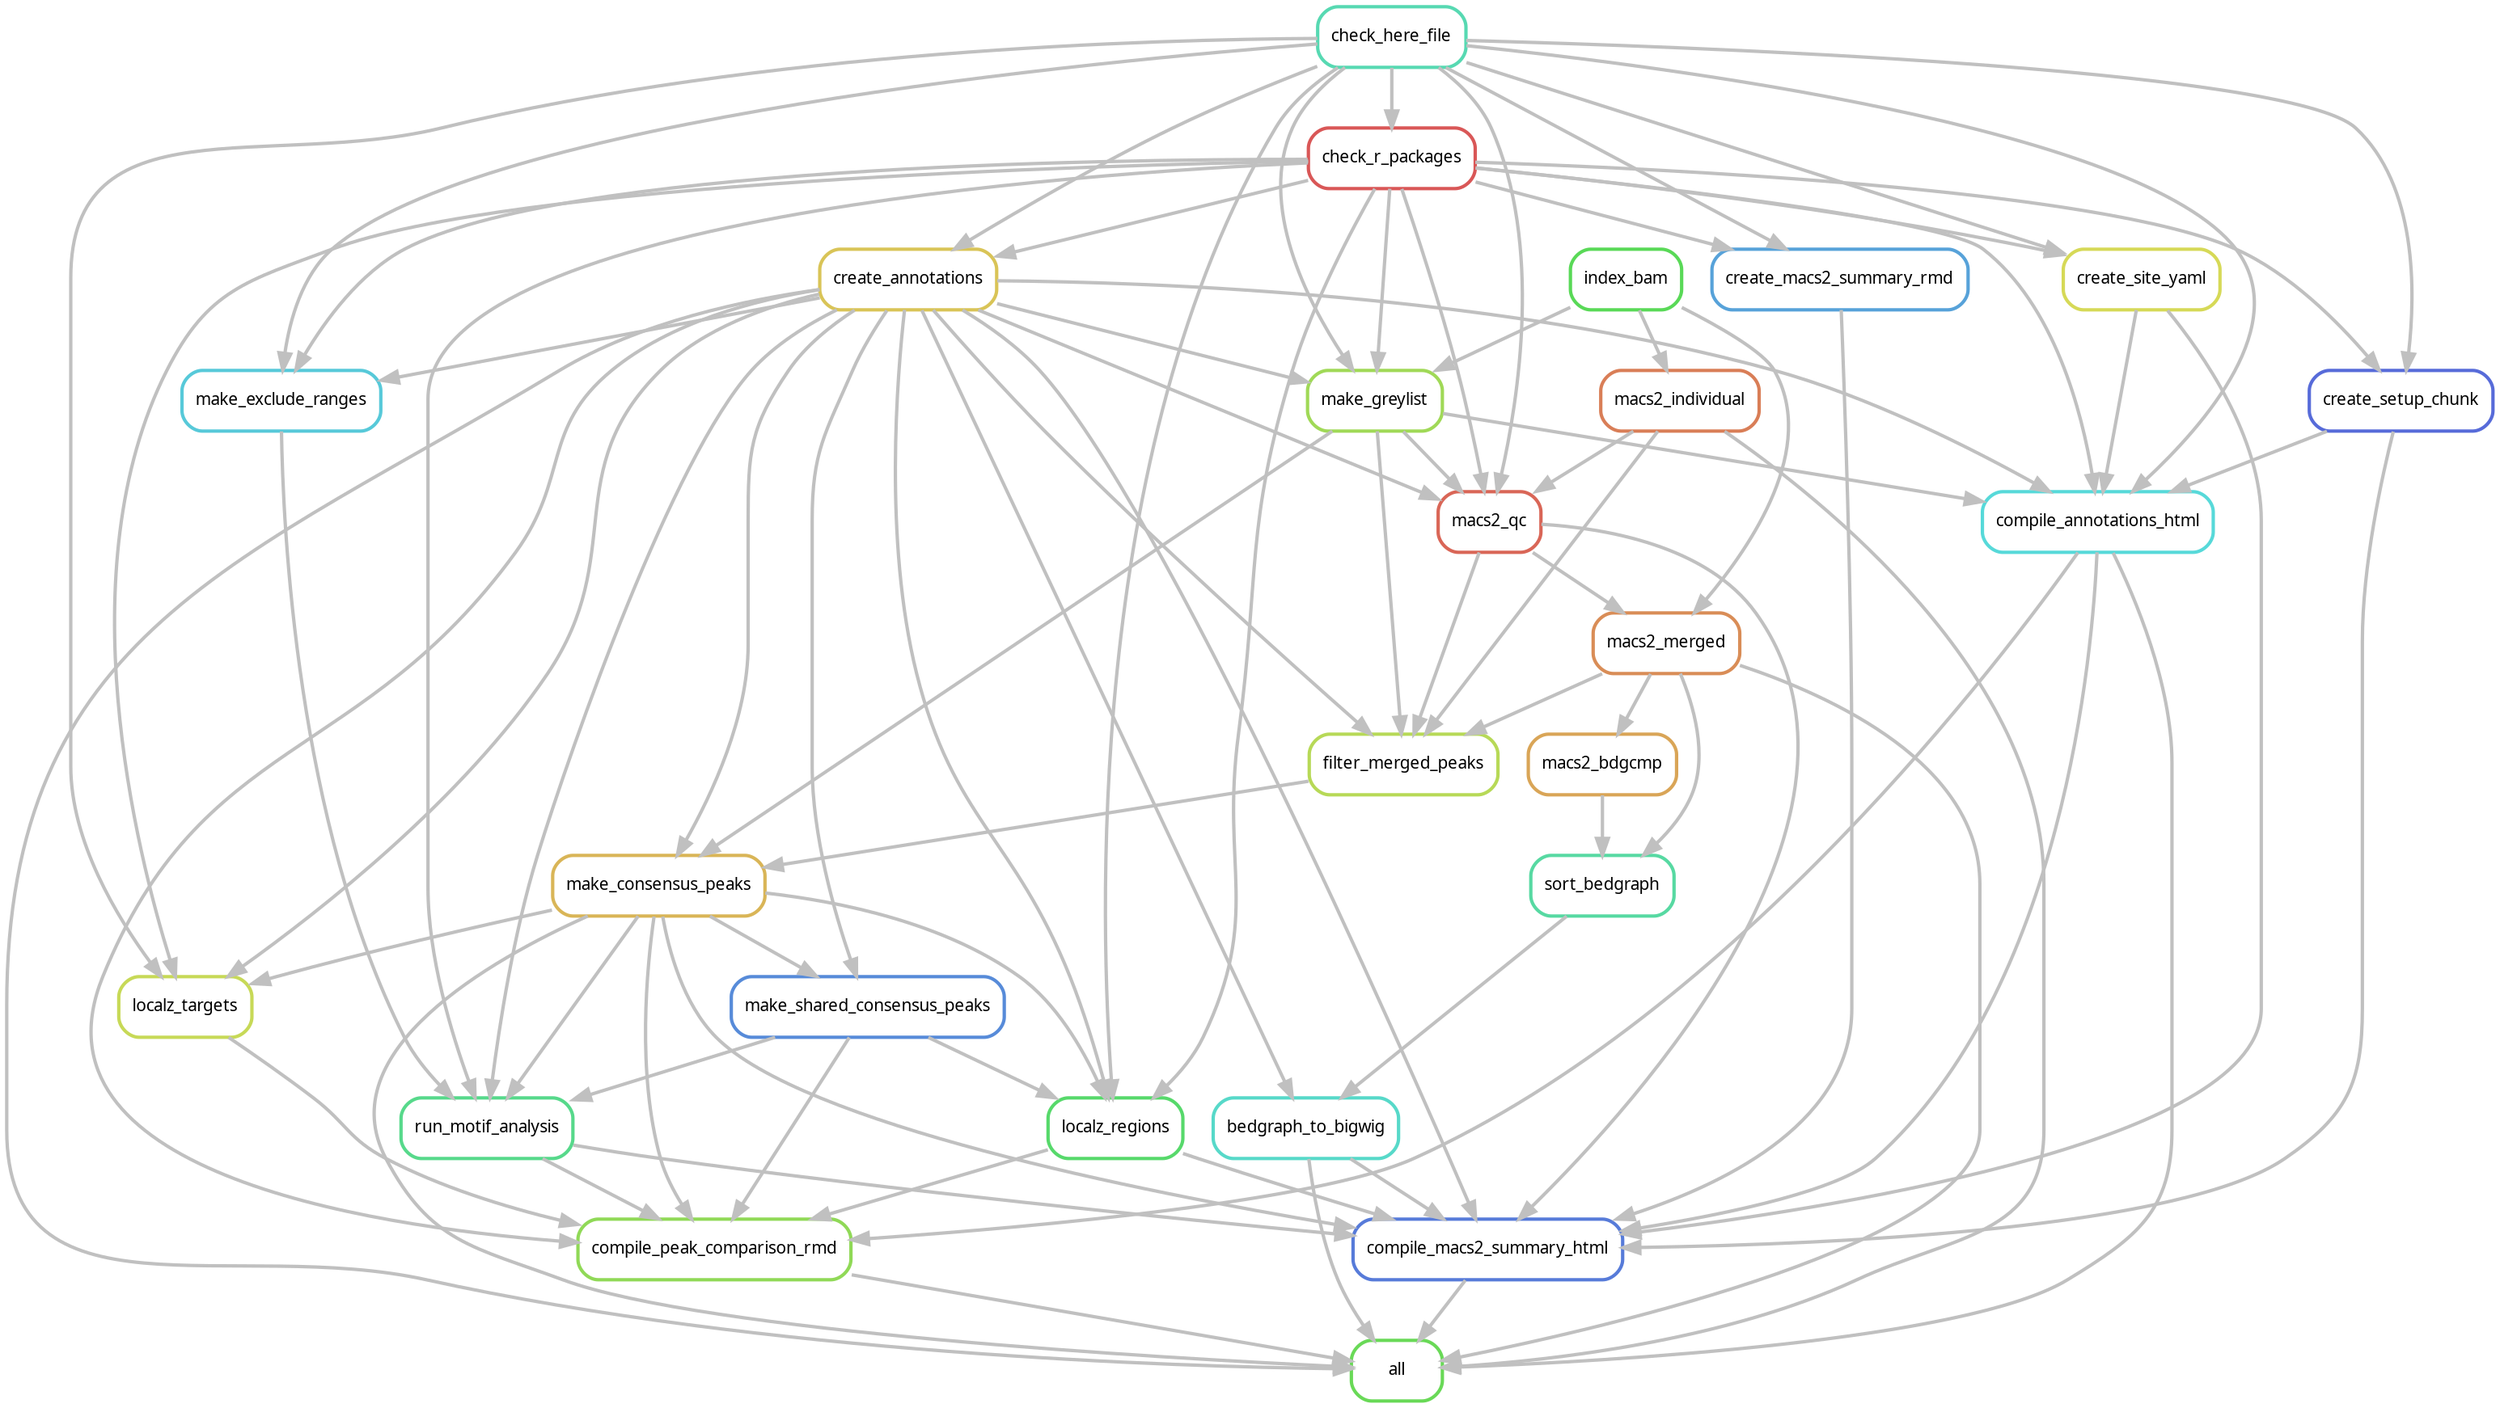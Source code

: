 digraph snakemake_dag {
    graph[bgcolor=white, margin=0];
    node[shape=box, style=rounded, fontname=sans,                 fontsize=10, penwidth=2];
    edge[penwidth=2, color=grey];
	0[label = "all", color = "0.31 0.6 0.85", style="rounded"];
	1[label = "compile_annotations_html", color = "0.50 0.6 0.85", style="rounded"];
	2[label = "check_here_file", color = "0.45 0.6 0.85", style="rounded"];
	3[label = "check_r_packages", color = "0.00 0.6 0.85", style="rounded"];
	4[label = "index_bam", color = "0.33 0.6 0.85", style="rounded"];
	5[label = "make_greylist", color = "0.24 0.6 0.85", style="rounded"];
	6[label = "create_annotations", color = "0.14 0.6 0.85", style="rounded"];
	7[label = "create_setup_chunk", color = "0.64 0.6 0.85", style="rounded"];
	8[label = "create_site_yaml", color = "0.17 0.6 0.85", style="rounded"];
	9[label = "compile_macs2_summary_html", color = "0.62 0.6 0.85", style="rounded"];
	10[label = "bedgraph_to_bigwig", color = "0.48 0.6 0.85", style="rounded"];
	11[label = "sort_bedgraph", color = "0.43 0.6 0.85", style="rounded"];
	12[label = "macs2_merged", color = "0.07 0.6 0.85", style="rounded"];
	13[label = "macs2_qc", color = "0.02 0.6 0.85", style="rounded"];
	14[label = "macs2_individual", color = "0.05 0.6 0.85", style="rounded"];
	15[label = "make_consensus_peaks", color = "0.12 0.6 0.85", style="rounded"];
	16[label = "filter_merged_peaks", color = "0.21 0.6 0.85", style="rounded"];
	17[label = "localz_regions", color = "0.36 0.6 0.85", style="rounded"];
	18[label = "run_motif_analysis", color = "0.40 0.6 0.85", style="rounded"];
	19[label = "make_exclude_ranges", color = "0.52 0.6 0.85", style="rounded"];
	20[label = "create_macs2_summary_rmd", color = "0.57 0.6 0.85", style="rounded"];
	21[label = "compile_peak_comparison_rmd", color = "0.26 0.6 0.85", style="rounded"];
	22[label = "make_shared_consensus_peaks", color = "0.60 0.6 0.85", style="rounded"];
	23[label = "localz_targets", color = "0.19 0.6 0.85", style="rounded"];
	24[label = "macs2_bdgcmp", color = "0.10 0.6 0.85", style="rounded"];
	14 -> 0
	12 -> 0
	21 -> 0
	1 -> 0
	6 -> 0
	15 -> 0
	9 -> 0
	10 -> 0
	3 -> 1
	5 -> 1
	2 -> 1
	6 -> 1
	7 -> 1
	8 -> 1
	2 -> 3
	2 -> 5
	4 -> 5
	6 -> 5
	3 -> 5
	3 -> 6
	2 -> 6
	3 -> 7
	2 -> 7
	3 -> 8
	2 -> 8
	13 -> 9
	20 -> 9
	18 -> 9
	15 -> 9
	1 -> 9
	6 -> 9
	10 -> 9
	7 -> 9
	8 -> 9
	17 -> 9
	6 -> 10
	11 -> 10
	12 -> 11
	24 -> 11
	13 -> 12
	4 -> 12
	3 -> 13
	14 -> 13
	5 -> 13
	2 -> 13
	6 -> 13
	4 -> 14
	16 -> 15
	6 -> 15
	5 -> 15
	13 -> 16
	14 -> 16
	12 -> 16
	5 -> 16
	6 -> 16
	3 -> 17
	22 -> 17
	2 -> 17
	15 -> 17
	6 -> 17
	3 -> 18
	22 -> 18
	15 -> 18
	6 -> 18
	19 -> 18
	3 -> 19
	2 -> 19
	6 -> 19
	3 -> 20
	2 -> 20
	23 -> 21
	22 -> 21
	18 -> 21
	1 -> 21
	6 -> 21
	15 -> 21
	17 -> 21
	15 -> 22
	6 -> 22
	3 -> 23
	2 -> 23
	15 -> 23
	6 -> 23
	12 -> 24
}            
